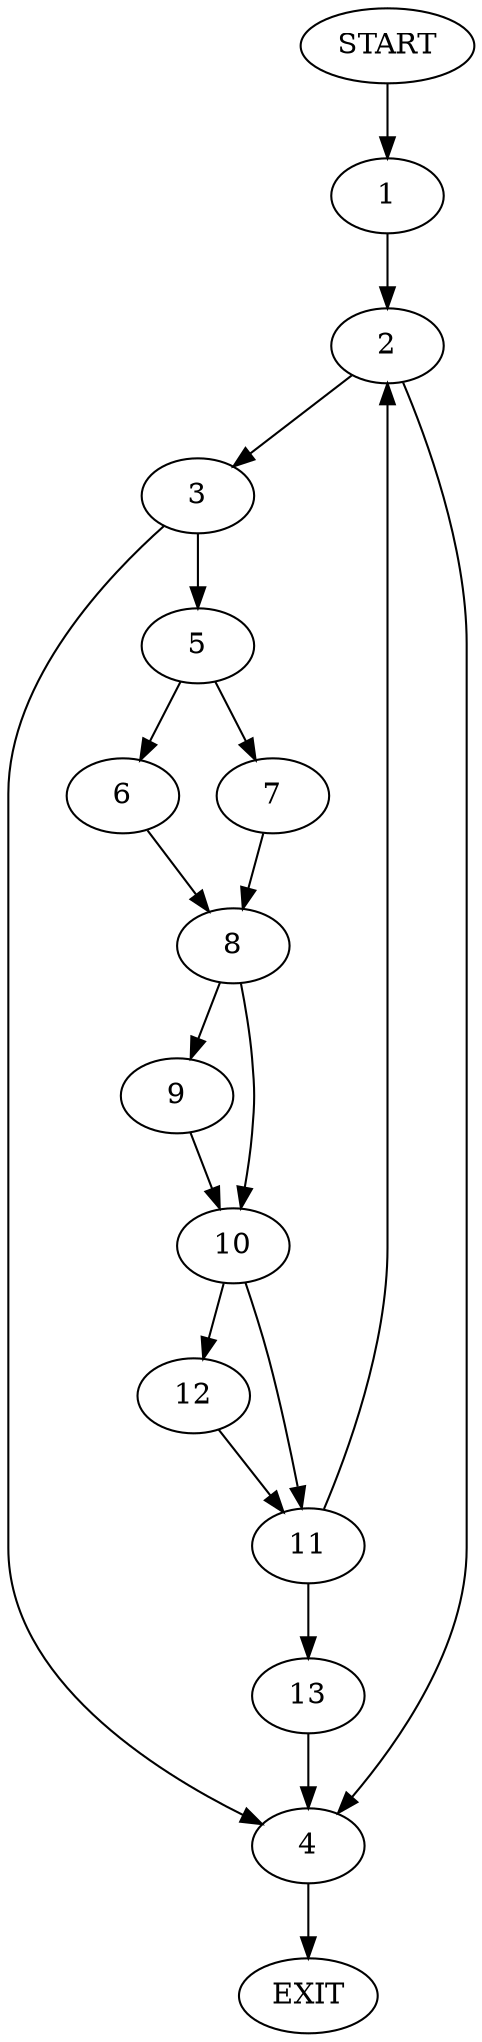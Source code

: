 digraph {
0 [label="START"]
14 [label="EXIT"]
0 -> 1
1 -> 2
2 -> 3
2 -> 4
4 -> 14
3 -> 5
3 -> 4
5 -> 6
5 -> 7
6 -> 8
7 -> 8
8 -> 9
8 -> 10
10 -> 11
10 -> 12
9 -> 10
12 -> 11
11 -> 2
11 -> 13
13 -> 4
}
